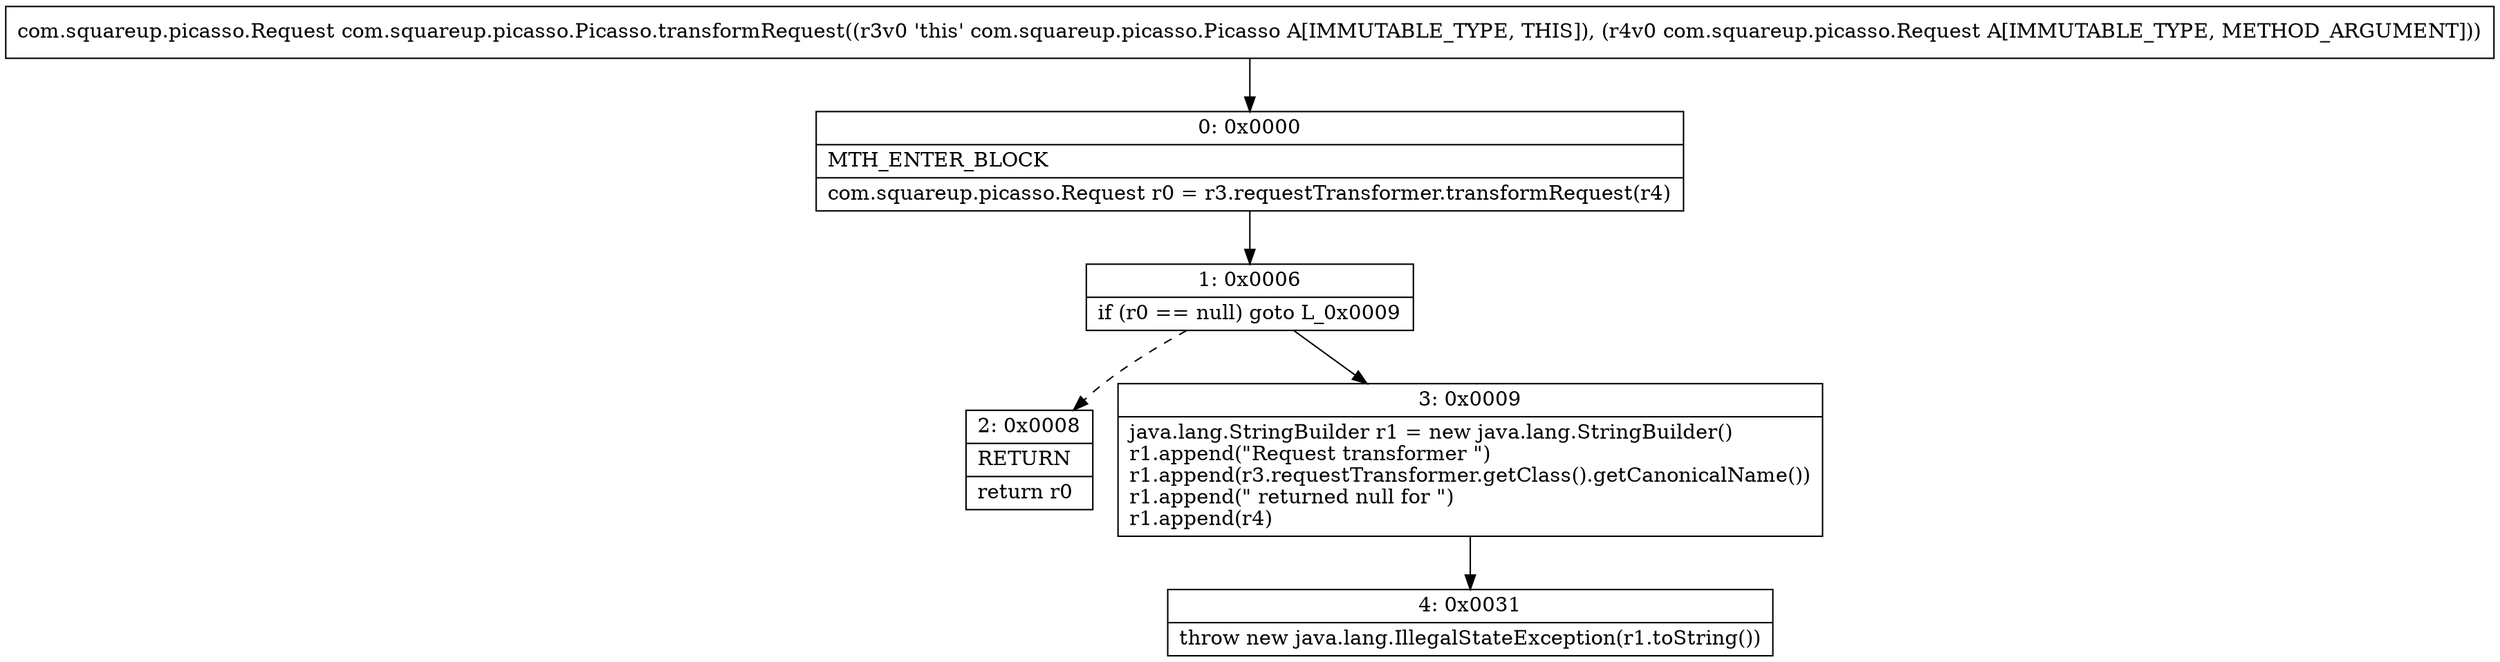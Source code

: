 digraph "CFG forcom.squareup.picasso.Picasso.transformRequest(Lcom\/squareup\/picasso\/Request;)Lcom\/squareup\/picasso\/Request;" {
Node_0 [shape=record,label="{0\:\ 0x0000|MTH_ENTER_BLOCK\l|com.squareup.picasso.Request r0 = r3.requestTransformer.transformRequest(r4)\l}"];
Node_1 [shape=record,label="{1\:\ 0x0006|if (r0 == null) goto L_0x0009\l}"];
Node_2 [shape=record,label="{2\:\ 0x0008|RETURN\l|return r0\l}"];
Node_3 [shape=record,label="{3\:\ 0x0009|java.lang.StringBuilder r1 = new java.lang.StringBuilder()\lr1.append(\"Request transformer \")\lr1.append(r3.requestTransformer.getClass().getCanonicalName())\lr1.append(\" returned null for \")\lr1.append(r4)\l}"];
Node_4 [shape=record,label="{4\:\ 0x0031|throw new java.lang.IllegalStateException(r1.toString())\l}"];
MethodNode[shape=record,label="{com.squareup.picasso.Request com.squareup.picasso.Picasso.transformRequest((r3v0 'this' com.squareup.picasso.Picasso A[IMMUTABLE_TYPE, THIS]), (r4v0 com.squareup.picasso.Request A[IMMUTABLE_TYPE, METHOD_ARGUMENT])) }"];
MethodNode -> Node_0;
Node_0 -> Node_1;
Node_1 -> Node_2[style=dashed];
Node_1 -> Node_3;
Node_3 -> Node_4;
}

